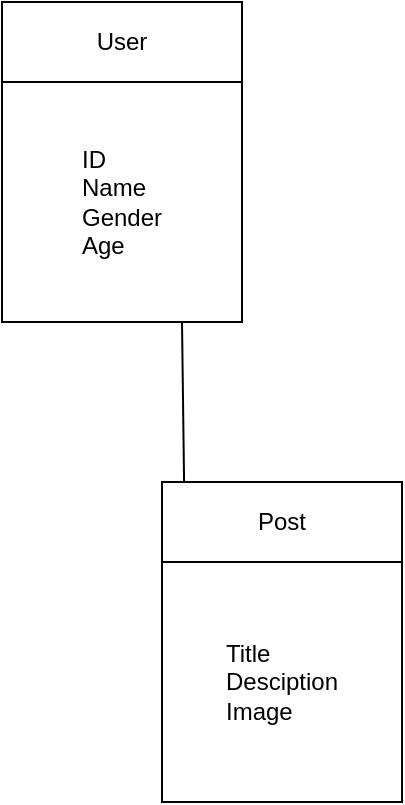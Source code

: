 <mxfile version="24.9.0">
  <diagram name="Page-1" id="DHBpC3l7fBPcuPoM1qfk">
    <mxGraphModel dx="724" dy="587" grid="1" gridSize="10" guides="1" tooltips="1" connect="1" arrows="1" fold="1" page="1" pageScale="1" pageWidth="850" pageHeight="1100" math="0" shadow="0">
      <root>
        <mxCell id="0" />
        <mxCell id="1" parent="0" />
        <mxCell id="646gZCzMXCmpMYS0U0V--1" value="User" style="rounded=0;whiteSpace=wrap;html=1;align=center;" vertex="1" parent="1">
          <mxGeometry x="80" y="80" width="120" height="40" as="geometry" />
        </mxCell>
        <mxCell id="646gZCzMXCmpMYS0U0V--2" value="&lt;div style=&quot;text-align: justify;&quot;&gt;&lt;span style=&quot;background-color: initial;&quot;&gt;ID&lt;/span&gt;&lt;/div&gt;&lt;div style=&quot;text-align: justify;&quot;&gt;Name&lt;/div&gt;&lt;div style=&quot;text-align: justify;&quot;&gt;Gender&lt;/div&gt;&lt;div style=&quot;text-align: justify;&quot;&gt;Age&lt;/div&gt;" style="whiteSpace=wrap;html=1;aspect=fixed;" vertex="1" parent="1">
          <mxGeometry x="80" y="120" width="120" height="120" as="geometry" />
        </mxCell>
        <mxCell id="646gZCzMXCmpMYS0U0V--3" value="&lt;div style=&quot;text-align: justify;&quot;&gt;&lt;span style=&quot;background-color: initial;&quot;&gt;Post&lt;/span&gt;&lt;/div&gt;" style="rounded=0;whiteSpace=wrap;html=1;align=center;" vertex="1" parent="1">
          <mxGeometry x="160" y="320" width="120" height="40" as="geometry" />
        </mxCell>
        <mxCell id="646gZCzMXCmpMYS0U0V--4" value="&lt;div style=&quot;text-align: justify;&quot;&gt;&lt;span style=&quot;background-color: initial;&quot;&gt;Title&lt;/span&gt;&lt;/div&gt;&lt;div style=&quot;text-align: justify;&quot;&gt;Desciption&lt;/div&gt;&lt;div style=&quot;text-align: justify;&quot;&gt;Image&lt;/div&gt;" style="whiteSpace=wrap;html=1;aspect=fixed;align=center;" vertex="1" parent="1">
          <mxGeometry x="160" y="360" width="120" height="120" as="geometry" />
        </mxCell>
        <mxCell id="646gZCzMXCmpMYS0U0V--6" value="" style="endArrow=none;html=1;rounded=0;exitX=0.092;exitY=0;exitDx=0;exitDy=0;exitPerimeter=0;" edge="1" parent="1" source="646gZCzMXCmpMYS0U0V--3">
          <mxGeometry width="50" height="50" relative="1" as="geometry">
            <mxPoint x="170" y="310" as="sourcePoint" />
            <mxPoint x="170" y="240" as="targetPoint" />
            <Array as="points" />
          </mxGeometry>
        </mxCell>
      </root>
    </mxGraphModel>
  </diagram>
</mxfile>
